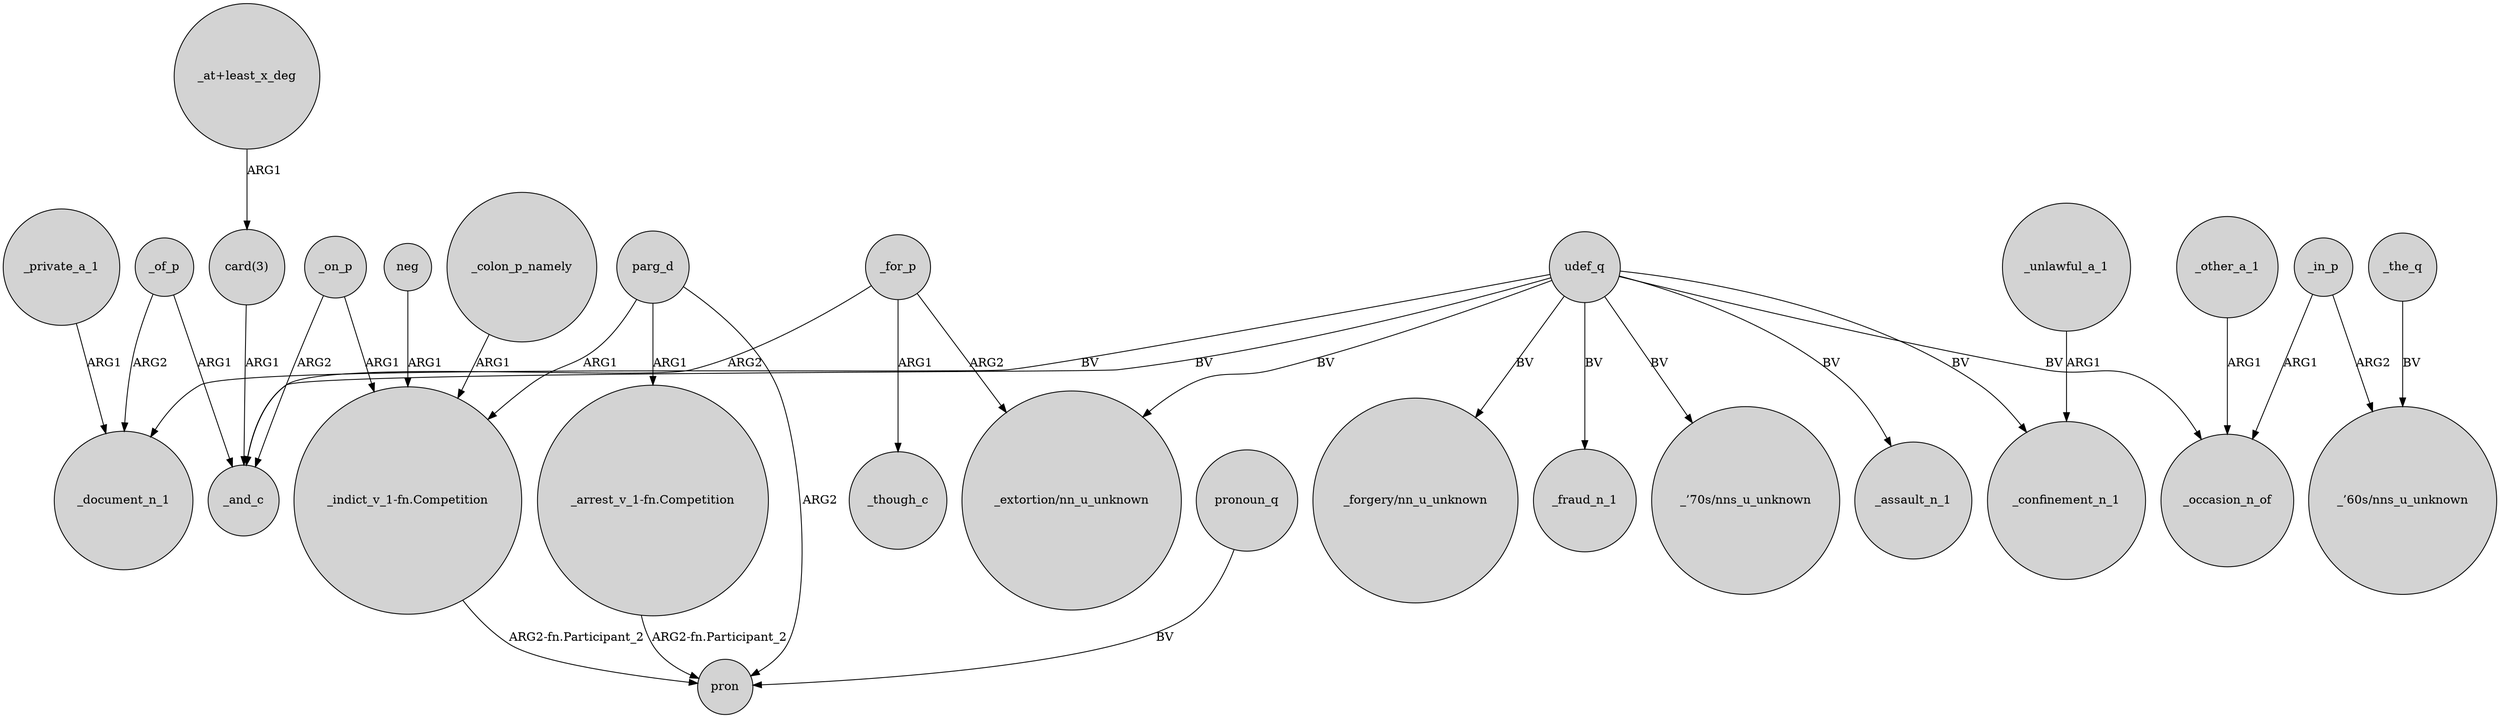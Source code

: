 digraph {
	node [shape=circle style=filled]
	udef_q -> "_’70s/nns_u_unknown" [label=BV]
	udef_q -> _assault_n_1 [label=BV]
	_the_q -> "_’60s/nns_u_unknown" [label=BV]
	parg_d -> pron [label=ARG2]
	parg_d -> "_arrest_v_1-fn.Competition" [label=ARG1]
	_colon_p_namely -> "_indict_v_1-fn.Competition" [label=ARG1]
	neg -> "_indict_v_1-fn.Competition" [label=ARG1]
	"_arrest_v_1-fn.Competition" -> pron [label="ARG2-fn.Participant_2"]
	udef_q -> _and_c [label=BV]
	_other_a_1 -> _occasion_n_of [label=ARG1]
	_in_p -> "_’60s/nns_u_unknown" [label=ARG2]
	udef_q -> _document_n_1 [label=BV]
	_of_p -> _and_c [label=ARG1]
	_on_p -> "_indict_v_1-fn.Competition" [label=ARG1]
	pronoun_q -> pron [label=BV]
	"_indict_v_1-fn.Competition" -> pron [label="ARG2-fn.Participant_2"]
	parg_d -> "_indict_v_1-fn.Competition" [label=ARG1]
	_for_p -> "_extortion/nn_u_unknown" [label=ARG2]
	_on_p -> _and_c [label=ARG2]
	udef_q -> _occasion_n_of [label=BV]
	_of_p -> _document_n_1 [label=ARG2]
	udef_q -> "_extortion/nn_u_unknown" [label=BV]
	_unlawful_a_1 -> _confinement_n_1 [label=ARG1]
	udef_q -> "_forgery/nn_u_unknown" [label=BV]
	udef_q -> _confinement_n_1 [label=BV]
	"_at+least_x_deg" -> "card(3)" [label=ARG1]
	_in_p -> _occasion_n_of [label=ARG1]
	_private_a_1 -> _document_n_1 [label=ARG1]
	_for_p -> _though_c [label=ARG1]
	udef_q -> _fraud_n_1 [label=BV]
	"card(3)" -> _and_c [label=ARG1]
	_for_p -> _and_c [label=ARG2]
}
